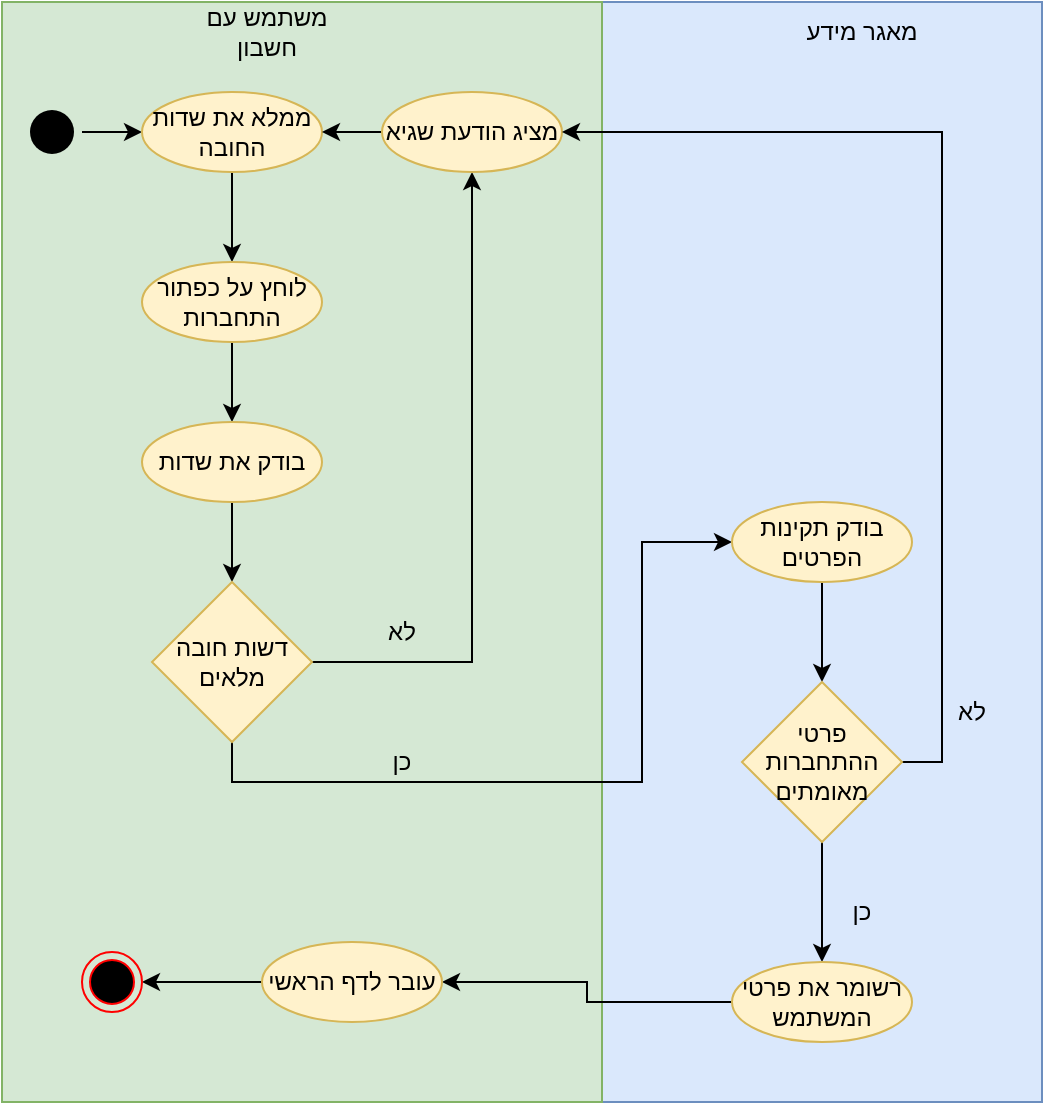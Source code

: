 <mxfile version="16.1.2" type="device"><diagram id="gQZyFcKlVbq35Eo1gkmf" name="‫עמוד-1‬"><mxGraphModel dx="462" dy="857" grid="1" gridSize="10" guides="1" tooltips="1" connect="1" arrows="1" fold="1" page="1" pageScale="1" pageWidth="827" pageHeight="1169" math="0" shadow="0"><root><mxCell id="0"/><mxCell id="1" parent="0"/><mxCell id="QUrZs2fLwhqPiD40ldSj-20" value="" style="whiteSpace=wrap;html=1;shadow=0;fillColor=#dae8fc;strokeColor=#6c8ebf;" vertex="1" parent="1"><mxGeometry x="340" y="190" width="220" height="550" as="geometry"/></mxCell><mxCell id="QUrZs2fLwhqPiD40ldSj-2" value="" style="whiteSpace=wrap;html=1;shadow=0;fillColor=#d5e8d4;strokeColor=#82b366;" vertex="1" parent="1"><mxGeometry x="40" y="190" width="300" height="550" as="geometry"/></mxCell><mxCell id="QUrZs2fLwhqPiD40ldSj-9" value="" style="edgeStyle=orthogonalEdgeStyle;rounded=0;orthogonalLoop=1;jettySize=auto;html=1;" edge="1" parent="1" source="QUrZs2fLwhqPiD40ldSj-3" target="QUrZs2fLwhqPiD40ldSj-8"><mxGeometry relative="1" as="geometry"/></mxCell><mxCell id="QUrZs2fLwhqPiD40ldSj-3" value="" style="ellipse;html=1;shape=endState;fillColor=#000000;strokeColor=none;shadow=0;" vertex="1" parent="1"><mxGeometry x="50" y="240" width="30" height="30" as="geometry"/></mxCell><mxCell id="QUrZs2fLwhqPiD40ldSj-11" value="" style="edgeStyle=orthogonalEdgeStyle;rounded=0;orthogonalLoop=1;jettySize=auto;html=1;" edge="1" parent="1" source="QUrZs2fLwhqPiD40ldSj-8" target="QUrZs2fLwhqPiD40ldSj-10"><mxGeometry relative="1" as="geometry"/></mxCell><mxCell id="QUrZs2fLwhqPiD40ldSj-8" value="ממלא את שדות החובה" style="ellipse;whiteSpace=wrap;html=1;shadow=0;fillColor=#fff2cc;strokeColor=#d6b656;" vertex="1" parent="1"><mxGeometry x="110" y="235" width="90" height="40" as="geometry"/></mxCell><mxCell id="QUrZs2fLwhqPiD40ldSj-13" value="" style="edgeStyle=orthogonalEdgeStyle;rounded=0;orthogonalLoop=1;jettySize=auto;html=1;" edge="1" parent="1" source="QUrZs2fLwhqPiD40ldSj-10" target="QUrZs2fLwhqPiD40ldSj-12"><mxGeometry relative="1" as="geometry"/></mxCell><mxCell id="QUrZs2fLwhqPiD40ldSj-10" value="לוחץ על כפתור התחברות" style="ellipse;whiteSpace=wrap;html=1;shadow=0;fillColor=#fff2cc;strokeColor=#d6b656;" vertex="1" parent="1"><mxGeometry x="110" y="320" width="90" height="40" as="geometry"/></mxCell><mxCell id="QUrZs2fLwhqPiD40ldSj-15" value="" style="edgeStyle=orthogonalEdgeStyle;rounded=0;orthogonalLoop=1;jettySize=auto;html=1;" edge="1" parent="1" source="QUrZs2fLwhqPiD40ldSj-12" target="QUrZs2fLwhqPiD40ldSj-14"><mxGeometry relative="1" as="geometry"/></mxCell><mxCell id="QUrZs2fLwhqPiD40ldSj-12" value="בודק את שדות" style="ellipse;whiteSpace=wrap;html=1;shadow=0;fillColor=#fff2cc;strokeColor=#d6b656;" vertex="1" parent="1"><mxGeometry x="110" y="400" width="90" height="40" as="geometry"/></mxCell><mxCell id="QUrZs2fLwhqPiD40ldSj-18" style="edgeStyle=orthogonalEdgeStyle;rounded=0;orthogonalLoop=1;jettySize=auto;html=1;" edge="1" parent="1" source="QUrZs2fLwhqPiD40ldSj-14" target="QUrZs2fLwhqPiD40ldSj-16"><mxGeometry relative="1" as="geometry"/></mxCell><mxCell id="QUrZs2fLwhqPiD40ldSj-24" style="edgeStyle=orthogonalEdgeStyle;rounded=0;orthogonalLoop=1;jettySize=auto;html=1;sketch=0;exitX=0.5;exitY=1;exitDx=0;exitDy=0;" edge="1" parent="1" source="QUrZs2fLwhqPiD40ldSj-14" target="QUrZs2fLwhqPiD40ldSj-22"><mxGeometry relative="1" as="geometry"><Array as="points"><mxPoint x="155" y="580"/><mxPoint x="360" y="580"/><mxPoint x="360" y="460"/></Array></mxGeometry></mxCell><mxCell id="QUrZs2fLwhqPiD40ldSj-14" value="דשות חובה מלאים" style="rhombus;whiteSpace=wrap;html=1;shadow=0;fillColor=#fff2cc;strokeColor=#d6b656;" vertex="1" parent="1"><mxGeometry x="115" y="480" width="80" height="80" as="geometry"/></mxCell><mxCell id="QUrZs2fLwhqPiD40ldSj-17" value="" style="edgeStyle=orthogonalEdgeStyle;rounded=0;orthogonalLoop=1;jettySize=auto;html=1;" edge="1" parent="1" source="QUrZs2fLwhqPiD40ldSj-16" target="QUrZs2fLwhqPiD40ldSj-8"><mxGeometry relative="1" as="geometry"/></mxCell><mxCell id="QUrZs2fLwhqPiD40ldSj-16" value="מציג הודעת שגיא" style="ellipse;whiteSpace=wrap;html=1;shadow=0;fillColor=#fff2cc;strokeColor=#d6b656;" vertex="1" parent="1"><mxGeometry x="230" y="235" width="90" height="40" as="geometry"/></mxCell><mxCell id="QUrZs2fLwhqPiD40ldSj-19" value="לא" style="text;html=1;strokeColor=none;fillColor=none;align=center;verticalAlign=middle;whiteSpace=wrap;rounded=0;shadow=0;" vertex="1" parent="1"><mxGeometry x="210" y="490" width="60" height="30" as="geometry"/></mxCell><mxCell id="QUrZs2fLwhqPiD40ldSj-26" value="" style="edgeStyle=orthogonalEdgeStyle;rounded=0;sketch=0;orthogonalLoop=1;jettySize=auto;html=1;" edge="1" parent="1" source="QUrZs2fLwhqPiD40ldSj-22" target="QUrZs2fLwhqPiD40ldSj-25"><mxGeometry relative="1" as="geometry"/></mxCell><mxCell id="QUrZs2fLwhqPiD40ldSj-22" value="בודק תקינות הפרטים" style="ellipse;whiteSpace=wrap;html=1;shadow=0;fillColor=#fff2cc;strokeColor=#d6b656;" vertex="1" parent="1"><mxGeometry x="405" y="440" width="90" height="40" as="geometry"/></mxCell><mxCell id="QUrZs2fLwhqPiD40ldSj-28" style="edgeStyle=orthogonalEdgeStyle;rounded=0;sketch=0;orthogonalLoop=1;jettySize=auto;html=1;entryX=1;entryY=0.5;entryDx=0;entryDy=0;exitX=1;exitY=0.5;exitDx=0;exitDy=0;" edge="1" parent="1" source="QUrZs2fLwhqPiD40ldSj-25" target="QUrZs2fLwhqPiD40ldSj-16"><mxGeometry relative="1" as="geometry"/></mxCell><mxCell id="QUrZs2fLwhqPiD40ldSj-33" style="edgeStyle=orthogonalEdgeStyle;rounded=0;sketch=0;orthogonalLoop=1;jettySize=auto;html=1;" edge="1" parent="1" source="QUrZs2fLwhqPiD40ldSj-25" target="QUrZs2fLwhqPiD40ldSj-32"><mxGeometry relative="1" as="geometry"/></mxCell><mxCell id="QUrZs2fLwhqPiD40ldSj-25" value="פרטי ההתחברות מאומתים" style="rhombus;whiteSpace=wrap;html=1;fillColor=#fff2cc;strokeColor=#d6b656;shadow=0;" vertex="1" parent="1"><mxGeometry x="410" y="530" width="80" height="80" as="geometry"/></mxCell><mxCell id="QUrZs2fLwhqPiD40ldSj-27" value="כן" style="text;html=1;strokeColor=none;fillColor=none;align=center;verticalAlign=middle;whiteSpace=wrap;rounded=0;shadow=0;" vertex="1" parent="1"><mxGeometry x="210" y="555" width="60" height="30" as="geometry"/></mxCell><mxCell id="QUrZs2fLwhqPiD40ldSj-29" value="לא" style="text;html=1;strokeColor=none;fillColor=none;align=center;verticalAlign=middle;whiteSpace=wrap;rounded=0;shadow=0;" vertex="1" parent="1"><mxGeometry x="495" y="530" width="60" height="30" as="geometry"/></mxCell><mxCell id="QUrZs2fLwhqPiD40ldSj-37" style="edgeStyle=orthogonalEdgeStyle;rounded=0;sketch=0;orthogonalLoop=1;jettySize=auto;html=1;" edge="1" parent="1" source="QUrZs2fLwhqPiD40ldSj-32" target="QUrZs2fLwhqPiD40ldSj-36"><mxGeometry relative="1" as="geometry"/></mxCell><mxCell id="QUrZs2fLwhqPiD40ldSj-32" value="רשומר את פרטי המשתמש" style="ellipse;whiteSpace=wrap;html=1;shadow=0;fillColor=#fff2cc;strokeColor=#d6b656;" vertex="1" parent="1"><mxGeometry x="405" y="670" width="90" height="40" as="geometry"/></mxCell><mxCell id="QUrZs2fLwhqPiD40ldSj-34" value="כן" style="text;html=1;strokeColor=none;fillColor=none;align=center;verticalAlign=middle;whiteSpace=wrap;rounded=0;shadow=0;" vertex="1" parent="1"><mxGeometry x="440" y="630" width="60" height="30" as="geometry"/></mxCell><mxCell id="QUrZs2fLwhqPiD40ldSj-39" style="edgeStyle=orthogonalEdgeStyle;rounded=0;sketch=0;orthogonalLoop=1;jettySize=auto;html=1;" edge="1" parent="1" source="QUrZs2fLwhqPiD40ldSj-36" target="QUrZs2fLwhqPiD40ldSj-38"><mxGeometry relative="1" as="geometry"/></mxCell><mxCell id="QUrZs2fLwhqPiD40ldSj-36" value="עובר לדף הראשי" style="ellipse;whiteSpace=wrap;html=1;shadow=0;fillColor=#fff2cc;strokeColor=#d6b656;" vertex="1" parent="1"><mxGeometry x="170" y="660" width="90" height="40" as="geometry"/></mxCell><mxCell id="QUrZs2fLwhqPiD40ldSj-38" value="" style="ellipse;html=1;shape=endState;fillColor=#000000;strokeColor=#ff0000;shadow=0;" vertex="1" parent="1"><mxGeometry x="80" y="665" width="30" height="30" as="geometry"/></mxCell><mxCell id="QUrZs2fLwhqPiD40ldSj-40" value="משתמש עם חשבון" style="text;html=1;strokeColor=none;fillColor=none;align=center;verticalAlign=middle;whiteSpace=wrap;rounded=0;shadow=0;" vertex="1" parent="1"><mxGeometry x="125" y="190" width="95" height="30" as="geometry"/></mxCell><mxCell id="QUrZs2fLwhqPiD40ldSj-41" value="מאגר מידע" style="text;html=1;strokeColor=none;fillColor=none;align=center;verticalAlign=middle;whiteSpace=wrap;rounded=0;shadow=0;" vertex="1" parent="1"><mxGeometry x="440" y="190" width="60" height="30" as="geometry"/></mxCell></root></mxGraphModel></diagram></mxfile>